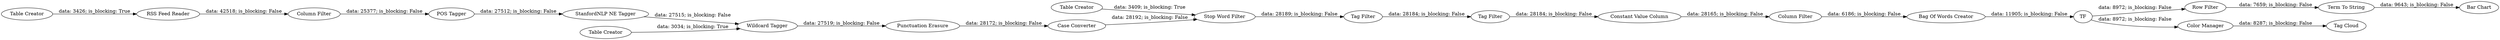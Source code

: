 digraph {
	"6238203759706823730_55" [label="Term To String"]
	"-1687454062749249557_15" [label="Stop Word Filter"]
	"-1687454062749249557_19" [label="Table Creator"]
	"-4524026036250829734_9" [label="StanfordNLP NE Tagger"]
	"-4524026036250829734_11" [label="Table Creator"]
	"-1687454062749249557_23" [label="Constant Value Column"]
	"6238203759706823730_52" [label="Tag Cloud"]
	"-1687454062749249557_20" [label="Tag Filter"]
	"6238203759706823730_54" [label="Bar Chart"]
	"6238203759706823730_56" [label="Row Filter"]
	"-4524026036250829734_53" [label="RSS Feed Reader"]
	"-1687454062749249557_24" [label="Column Filter"]
	"-4524026036250829734_7" [label="POS Tagger"]
	"-1687454062749249557_17" [label="Tag Filter"]
	"-1687454062749249557_12" [label="Punctuation Erasure"]
	"-1687454062749249557_16" [label="Case Converter"]
	"6238203759706823730_51" [label="Bag Of Words Creator"]
	"-4524026036250829734_10" [label="Wildcard Tagger"]
	"6238203759706823730_53" [label="Color Manager"]
	"-4524026036250829734_42" [label="Table Creator"]
	"6238203759706823730_50" [label=TF]
	"-4524026036250829734_60" [label="Column Filter"]
	"-4524026036250829734_42" -> "-4524026036250829734_53" [label="data: 3426; is_blocking: True"]
	"-4524026036250829734_10" -> "-1687454062749249557_12" [label="data: 27519; is_blocking: False"]
	"-4524026036250829734_7" -> "-4524026036250829734_9" [label="data: 27512; is_blocking: False"]
	"-4524026036250829734_60" -> "-4524026036250829734_7" [label="data: 25377; is_blocking: False"]
	"-4524026036250829734_53" -> "-4524026036250829734_60" [label="data: 42518; is_blocking: False"]
	"6238203759706823730_53" -> "6238203759706823730_52" [label="data: 8287; is_blocking: False"]
	"-1687454062749249557_15" -> "-1687454062749249557_17" [label="data: 28189; is_blocking: False"]
	"6238203759706823730_55" -> "6238203759706823730_54" [label="data: 9643; is_blocking: False"]
	"-1687454062749249557_12" -> "-1687454062749249557_16" [label="data: 28172; is_blocking: False"]
	"-1687454062749249557_16" -> "-1687454062749249557_15" [label="data: 28192; is_blocking: False"]
	"-1687454062749249557_20" -> "-1687454062749249557_23" [label="data: 28184; is_blocking: False"]
	"-1687454062749249557_19" -> "-1687454062749249557_15" [label="data: 3409; is_blocking: True"]
	"-1687454062749249557_24" -> "6238203759706823730_51" [label="data: 6186; is_blocking: False"]
	"-4524026036250829734_9" -> "-4524026036250829734_10" [label="data: 27515; is_blocking: False"]
	"6238203759706823730_50" -> "6238203759706823730_56" [label="data: 8972; is_blocking: False"]
	"-1687454062749249557_17" -> "-1687454062749249557_20" [label="data: 28184; is_blocking: False"]
	"6238203759706823730_50" -> "6238203759706823730_53" [label="data: 8972; is_blocking: False"]
	"6238203759706823730_56" -> "6238203759706823730_55" [label="data: 7659; is_blocking: False"]
	"-4524026036250829734_11" -> "-4524026036250829734_10" [label="data: 3034; is_blocking: True"]
	"-1687454062749249557_23" -> "-1687454062749249557_24" [label="data: 28165; is_blocking: False"]
	"6238203759706823730_51" -> "6238203759706823730_50" [label="data: 11905; is_blocking: False"]
	rankdir=LR
}
